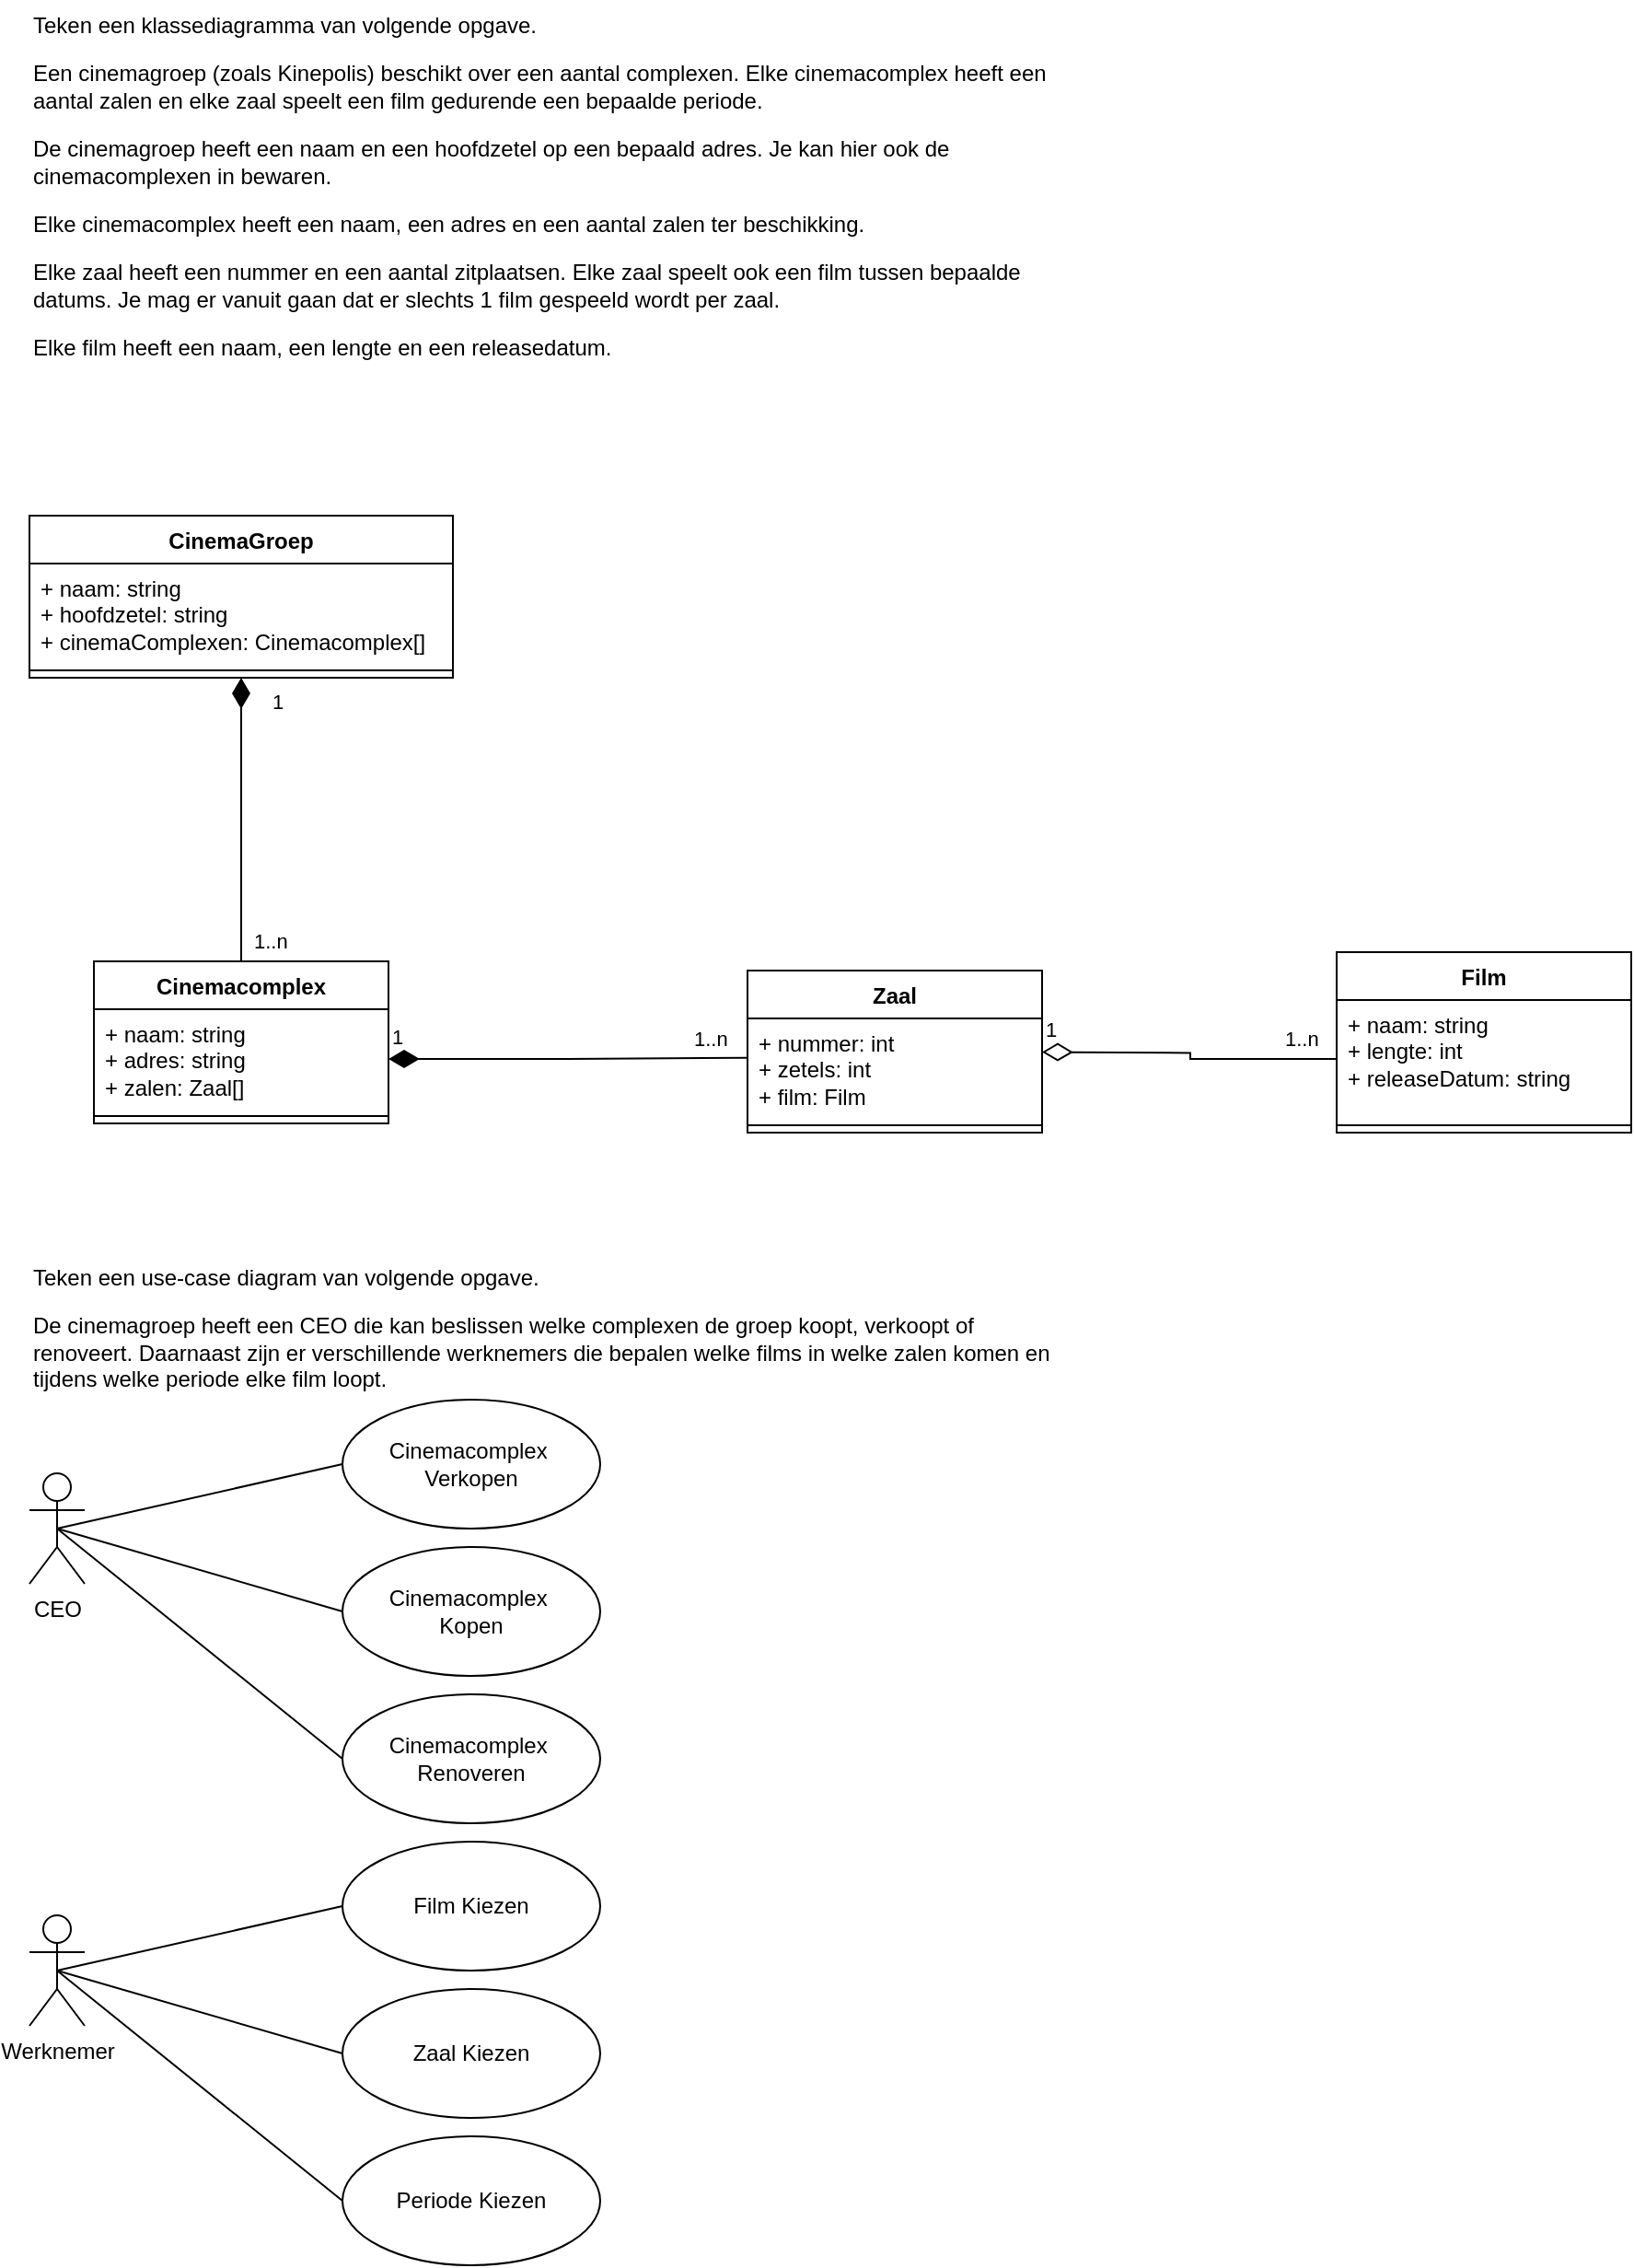 <mxfile version="24.7.17">
  <diagram name="Pagina-1" id="-HLTAEP1n0g5KLYHytub">
    <mxGraphModel dx="1434" dy="772" grid="1" gridSize="10" guides="1" tooltips="1" connect="1" arrows="1" fold="1" page="1" pageScale="1" pageWidth="827" pageHeight="1169" math="0" shadow="0">
      <root>
        <mxCell id="0" />
        <mxCell id="1" parent="0" />
        <mxCell id="JBFw4_qFPOQmY7HvdQZ--7" value="&lt;span class=&quot;fontstyle0&quot;&gt;Teken een klassediagramma van volgende opgave.&lt;p&gt;&lt;/p&gt;Een cinemagroep (zoals Kinepolis) beschikt over een aantal complexen. Elke cinemacomplex heeft een aantal zalen en elke zaal speelt een film gedurende een bepaalde periode.&lt;p&gt;&lt;/p&gt;De cinemagroep heeft een naam en een hoofdzetel op een bepaald adres. Je kan hier ook de cinemacomplexen in bewaren.&lt;p&gt;&lt;/p&gt;Elke cinemacomplex heeft een naam, een adres en een aantal zalen ter beschikking.&lt;/span&gt;&lt;p&gt;&lt;/p&gt;&lt;span class=&quot;fontstyle0&quot;&gt;Elke zaal heeft een nummer en een aantal zitplaatsen. Elke zaal speelt ook een film tussen bepaalde datums. Je mag er vanuit gaan dat er slechts 1 film gespeeld wordt per zaal.&lt;p&gt;&lt;/p&gt;Elke film heeft een naam, een lengte en een releasedatum.&lt;/span&gt; &#xa;&lt;br style=&quot;font-style: normal; font-variant: normal; font-weight: normal; letter-spacing: normal; line-height: normal; orphans: 2; text-align: -webkit-auto; text-indent: 0px; text-transform: none; white-space: normal; widows: 2; word-spacing: 0px; -webkit-text-size-adjust: auto; -webkit-text-stroke-width: 0px;&quot;&gt;" style="text;whiteSpace=wrap;html=1;" parent="1" vertex="1">
          <mxGeometry x="40" y="40" width="560" height="230" as="geometry" />
        </mxCell>
        <mxCell id="JBFw4_qFPOQmY7HvdQZ--8" value="Cinemacomplex" style="swimlane;fontStyle=1;align=center;verticalAlign=top;childLayout=stackLayout;horizontal=1;startSize=26;horizontalStack=0;resizeParent=1;resizeParentMax=0;resizeLast=0;collapsible=1;marginBottom=0;whiteSpace=wrap;html=1;" parent="1" vertex="1">
          <mxGeometry x="75" y="562" width="160" height="88" as="geometry">
            <mxRectangle x="210" y="400" width="100" height="30" as="alternateBounds" />
          </mxGeometry>
        </mxCell>
        <mxCell id="JBFw4_qFPOQmY7HvdQZ--9" value="+ naam: string&lt;div&gt;+ adres: string&lt;/div&gt;&lt;div&gt;+ zalen: Zaal[]&lt;/div&gt;" style="text;strokeColor=none;fillColor=none;align=left;verticalAlign=top;spacingLeft=4;spacingRight=4;overflow=hidden;rotatable=0;points=[[0,0.5],[1,0.5]];portConstraint=eastwest;whiteSpace=wrap;html=1;" parent="JBFw4_qFPOQmY7HvdQZ--8" vertex="1">
          <mxGeometry y="26" width="160" height="54" as="geometry" />
        </mxCell>
        <mxCell id="JBFw4_qFPOQmY7HvdQZ--10" value="" style="line;strokeWidth=1;fillColor=none;align=left;verticalAlign=middle;spacingTop=-1;spacingLeft=3;spacingRight=3;rotatable=0;labelPosition=right;points=[];portConstraint=eastwest;strokeColor=inherit;" parent="JBFw4_qFPOQmY7HvdQZ--8" vertex="1">
          <mxGeometry y="80" width="160" height="8" as="geometry" />
        </mxCell>
        <mxCell id="JBFw4_qFPOQmY7HvdQZ--16" value="Zaal" style="swimlane;fontStyle=1;align=center;verticalAlign=top;childLayout=stackLayout;horizontal=1;startSize=26;horizontalStack=0;resizeParent=1;resizeParentMax=0;resizeLast=0;collapsible=1;marginBottom=0;whiteSpace=wrap;html=1;" parent="1" vertex="1">
          <mxGeometry x="430" y="567" width="160" height="88" as="geometry" />
        </mxCell>
        <mxCell id="JBFw4_qFPOQmY7HvdQZ--17" value="+ nummer: int&lt;div&gt;+ zetels: int&lt;/div&gt;&lt;div&gt;+ film: Film&lt;/div&gt;" style="text;strokeColor=none;fillColor=none;align=left;verticalAlign=top;spacingLeft=4;spacingRight=4;overflow=hidden;rotatable=0;points=[[0,0.5],[1,0.5]];portConstraint=eastwest;whiteSpace=wrap;html=1;" parent="JBFw4_qFPOQmY7HvdQZ--16" vertex="1">
          <mxGeometry y="26" width="160" height="54" as="geometry" />
        </mxCell>
        <mxCell id="JBFw4_qFPOQmY7HvdQZ--18" value="" style="line;strokeWidth=1;fillColor=none;align=left;verticalAlign=middle;spacingTop=-1;spacingLeft=3;spacingRight=3;rotatable=0;labelPosition=right;points=[];portConstraint=eastwest;strokeColor=inherit;" parent="JBFw4_qFPOQmY7HvdQZ--16" vertex="1">
          <mxGeometry y="80" width="160" height="8" as="geometry" />
        </mxCell>
        <mxCell id="JBFw4_qFPOQmY7HvdQZ--20" value="Film" style="swimlane;fontStyle=1;align=center;verticalAlign=top;childLayout=stackLayout;horizontal=1;startSize=26;horizontalStack=0;resizeParent=1;resizeParentMax=0;resizeLast=0;collapsible=1;marginBottom=0;whiteSpace=wrap;html=1;" parent="1" vertex="1">
          <mxGeometry x="750" y="557" width="160" height="98" as="geometry" />
        </mxCell>
        <mxCell id="JBFw4_qFPOQmY7HvdQZ--21" value="+ naam: string&lt;br&gt;+ lengte: int&lt;br&gt;+ releaseDatum: string" style="text;strokeColor=none;fillColor=none;align=left;verticalAlign=top;spacingLeft=4;spacingRight=4;overflow=hidden;rotatable=0;points=[[0,0.5],[1,0.5]];portConstraint=eastwest;whiteSpace=wrap;html=1;" parent="JBFw4_qFPOQmY7HvdQZ--20" vertex="1">
          <mxGeometry y="26" width="160" height="64" as="geometry" />
        </mxCell>
        <mxCell id="JBFw4_qFPOQmY7HvdQZ--22" value="" style="line;strokeWidth=1;fillColor=none;align=left;verticalAlign=middle;spacingTop=-1;spacingLeft=3;spacingRight=3;rotatable=0;labelPosition=right;points=[];portConstraint=eastwest;strokeColor=inherit;" parent="JBFw4_qFPOQmY7HvdQZ--20" vertex="1">
          <mxGeometry y="90" width="160" height="8" as="geometry" />
        </mxCell>
        <mxCell id="JBFw4_qFPOQmY7HvdQZ--24" value="CinemaGroep" style="swimlane;fontStyle=1;align=center;verticalAlign=top;childLayout=stackLayout;horizontal=1;startSize=26;horizontalStack=0;resizeParent=1;resizeParentMax=0;resizeLast=0;collapsible=1;marginBottom=0;whiteSpace=wrap;html=1;" parent="1" vertex="1">
          <mxGeometry x="40" y="320" width="230" height="88" as="geometry">
            <mxRectangle x="210" y="400" width="100" height="30" as="alternateBounds" />
          </mxGeometry>
        </mxCell>
        <mxCell id="JBFw4_qFPOQmY7HvdQZ--25" value="+ naam: string&lt;div&gt;+ hoofdzetel: string&lt;/div&gt;&lt;div&gt;+ cinemaComplexen: Cinemacomplex[]&lt;/div&gt;" style="text;strokeColor=none;fillColor=none;align=left;verticalAlign=top;spacingLeft=4;spacingRight=4;overflow=hidden;rotatable=0;points=[[0,0.5],[1,0.5]];portConstraint=eastwest;whiteSpace=wrap;html=1;" parent="JBFw4_qFPOQmY7HvdQZ--24" vertex="1">
          <mxGeometry y="26" width="230" height="54" as="geometry" />
        </mxCell>
        <mxCell id="JBFw4_qFPOQmY7HvdQZ--26" value="" style="line;strokeWidth=1;fillColor=none;align=left;verticalAlign=middle;spacingTop=-1;spacingLeft=3;spacingRight=3;rotatable=0;labelPosition=right;points=[];portConstraint=eastwest;strokeColor=inherit;" parent="JBFw4_qFPOQmY7HvdQZ--24" vertex="1">
          <mxGeometry y="80" width="230" height="8" as="geometry" />
        </mxCell>
        <mxCell id="JBFw4_qFPOQmY7HvdQZ--46" value="1" style="endArrow=none;html=1;endSize=12;startArrow=diamondThin;startSize=14;startFill=1;edgeStyle=orthogonalEdgeStyle;align=left;verticalAlign=bottom;rounded=0;exitX=0.5;exitY=1;exitDx=0;exitDy=0;entryX=0.5;entryY=0;entryDx=0;entryDy=0;endFill=0;" parent="1" source="JBFw4_qFPOQmY7HvdQZ--24" target="JBFw4_qFPOQmY7HvdQZ--8" edge="1">
          <mxGeometry x="-0.714" y="15" relative="1" as="geometry">
            <mxPoint x="330" y="490" as="sourcePoint" />
            <mxPoint x="490" y="490" as="targetPoint" />
            <mxPoint as="offset" />
          </mxGeometry>
        </mxCell>
        <mxCell id="JBFw4_qFPOQmY7HvdQZ--47" value="1" style="endArrow=none;html=1;endSize=12;startArrow=diamondThin;startSize=14;startFill=1;edgeStyle=orthogonalEdgeStyle;align=left;verticalAlign=bottom;rounded=0;exitX=1;exitY=0.5;exitDx=0;exitDy=0;entryX=-0.001;entryY=0.396;entryDx=0;entryDy=0;entryPerimeter=0;endFill=0;" parent="1" source="JBFw4_qFPOQmY7HvdQZ--9" target="JBFw4_qFPOQmY7HvdQZ--17" edge="1">
          <mxGeometry x="-1" y="3" relative="1" as="geometry">
            <mxPoint x="350" y="530" as="sourcePoint" />
            <mxPoint x="510" y="530" as="targetPoint" />
          </mxGeometry>
        </mxCell>
        <mxCell id="JBFw4_qFPOQmY7HvdQZ--51" value="1" style="endArrow=none;html=1;endSize=12;startArrow=diamondThin;startSize=14;startFill=0;edgeStyle=orthogonalEdgeStyle;align=left;verticalAlign=bottom;rounded=0;exitX=1;exitY=0.5;exitDx=0;exitDy=0;entryX=0;entryY=0.5;entryDx=0;entryDy=0;endFill=0;" parent="1" target="JBFw4_qFPOQmY7HvdQZ--21" edge="1">
          <mxGeometry x="-1" y="3" relative="1" as="geometry">
            <mxPoint x="590" y="611.24" as="sourcePoint" />
            <mxPoint x="785" y="610.24" as="targetPoint" />
          </mxGeometry>
        </mxCell>
        <mxCell id="JBFw4_qFPOQmY7HvdQZ--55" value="&lt;span class=&quot;fontstyle0&quot;&gt;Teken een use-case diagram van volgende opgave.&lt;p&gt;&lt;/p&gt;De cinemagroep heeft een CEO die kan beslissen welke complexen de groep koopt, verkoopt of renoveert. Daarnaast zijn er verschillende werknemers die bepalen welke films in welke zalen komen en tijdens welke periode elke film loopt.&lt;/span&gt; &#xa;&lt;br style=&quot;font-style: normal; font-variant: normal; font-weight: normal; letter-spacing: normal; line-height: normal; orphans: 2; text-align: -webkit-auto; text-indent: 0px; text-transform: none; white-space: normal; widows: 2; word-spacing: 0px; -webkit-text-size-adjust: auto; -webkit-text-stroke-width: 0px;&quot;&gt;" style="text;whiteSpace=wrap;html=1;" parent="1" vertex="1">
          <mxGeometry x="40" y="720" width="560" height="110" as="geometry" />
        </mxCell>
        <mxCell id="JBFw4_qFPOQmY7HvdQZ--86" value="&lt;span style=&quot;font-size: 11px; text-wrap: nowrap; background-color: rgb(255, 255, 255);&quot;&gt;1..n&lt;/span&gt;" style="text;whiteSpace=wrap;html=1;" parent="1" vertex="1">
          <mxGeometry x="160" y="537" width="30" height="20" as="geometry" />
        </mxCell>
        <mxCell id="JBFw4_qFPOQmY7HvdQZ--87" value="&lt;span style=&quot;font-size: 11px; text-wrap: nowrap; background-color: rgb(255, 255, 255);&quot;&gt;1..n&lt;/span&gt;" style="text;whiteSpace=wrap;html=1;" parent="1" vertex="1">
          <mxGeometry x="399" y="590" width="30" height="20" as="geometry" />
        </mxCell>
        <mxCell id="JBFw4_qFPOQmY7HvdQZ--88" value="&lt;span style=&quot;font-size: 11px; text-wrap: nowrap; background-color: rgb(255, 255, 255);&quot;&gt;1..n&lt;/span&gt;" style="text;whiteSpace=wrap;html=1;" parent="1" vertex="1">
          <mxGeometry x="720" y="590" width="30" height="20" as="geometry" />
        </mxCell>
        <mxCell id="JBFw4_qFPOQmY7HvdQZ--89" value="CEO" style="shape=umlActor;verticalLabelPosition=bottom;verticalAlign=top;html=1;" parent="1" vertex="1">
          <mxGeometry x="40" y="840" width="30" height="60" as="geometry" />
        </mxCell>
        <mxCell id="JBFw4_qFPOQmY7HvdQZ--91" value="Cinemacomplex&amp;nbsp;&lt;br&gt;Verkopen" style="ellipse;whiteSpace=wrap;html=1;" parent="1" vertex="1">
          <mxGeometry x="210" y="800" width="140" height="70" as="geometry" />
        </mxCell>
        <mxCell id="JBFw4_qFPOQmY7HvdQZ--92" value="Cinemacomplex&amp;nbsp;&lt;br&gt;Kopen" style="ellipse;whiteSpace=wrap;html=1;" parent="1" vertex="1">
          <mxGeometry x="210" y="880" width="140" height="70" as="geometry" />
        </mxCell>
        <mxCell id="JBFw4_qFPOQmY7HvdQZ--93" value="Cinemacomplex&amp;nbsp;&lt;br&gt;Renoveren" style="ellipse;whiteSpace=wrap;html=1;" parent="1" vertex="1">
          <mxGeometry x="210" y="960" width="140" height="70" as="geometry" />
        </mxCell>
        <mxCell id="JBFw4_qFPOQmY7HvdQZ--97" value="" style="endArrow=none;html=1;rounded=0;entryX=0;entryY=0.5;entryDx=0;entryDy=0;exitX=0.5;exitY=0.5;exitDx=0;exitDy=0;exitPerimeter=0;" parent="1" source="JBFw4_qFPOQmY7HvdQZ--89" target="JBFw4_qFPOQmY7HvdQZ--91" edge="1">
          <mxGeometry width="50" height="50" relative="1" as="geometry">
            <mxPoint x="80" y="880" as="sourcePoint" />
            <mxPoint x="310" y="870" as="targetPoint" />
          </mxGeometry>
        </mxCell>
        <mxCell id="JBFw4_qFPOQmY7HvdQZ--98" value="" style="endArrow=none;html=1;rounded=0;entryX=0;entryY=0.5;entryDx=0;entryDy=0;exitX=0.5;exitY=0.5;exitDx=0;exitDy=0;exitPerimeter=0;" parent="1" source="JBFw4_qFPOQmY7HvdQZ--89" target="JBFw4_qFPOQmY7HvdQZ--92" edge="1">
          <mxGeometry width="50" height="50" relative="1" as="geometry">
            <mxPoint x="65" y="880" as="sourcePoint" />
            <mxPoint x="220" y="845" as="targetPoint" />
          </mxGeometry>
        </mxCell>
        <mxCell id="JBFw4_qFPOQmY7HvdQZ--99" value="" style="endArrow=none;html=1;rounded=0;entryX=0;entryY=0.5;entryDx=0;entryDy=0;exitX=0.5;exitY=0.5;exitDx=0;exitDy=0;exitPerimeter=0;" parent="1" source="JBFw4_qFPOQmY7HvdQZ--89" target="JBFw4_qFPOQmY7HvdQZ--93" edge="1">
          <mxGeometry width="50" height="50" relative="1" as="geometry">
            <mxPoint x="75" y="890" as="sourcePoint" />
            <mxPoint x="230" y="855" as="targetPoint" />
          </mxGeometry>
        </mxCell>
        <mxCell id="JBFw4_qFPOQmY7HvdQZ--102" value="Werknemer" style="shape=umlActor;verticalLabelPosition=bottom;verticalAlign=top;html=1;" parent="1" vertex="1">
          <mxGeometry x="40" y="1080" width="30" height="60" as="geometry" />
        </mxCell>
        <mxCell id="JBFw4_qFPOQmY7HvdQZ--103" value="Film Kiezen" style="ellipse;whiteSpace=wrap;html=1;" parent="1" vertex="1">
          <mxGeometry x="210" y="1040" width="140" height="70" as="geometry" />
        </mxCell>
        <mxCell id="JBFw4_qFPOQmY7HvdQZ--104" value="Zaal Kiezen" style="ellipse;whiteSpace=wrap;html=1;" parent="1" vertex="1">
          <mxGeometry x="210" y="1120" width="140" height="70" as="geometry" />
        </mxCell>
        <mxCell id="JBFw4_qFPOQmY7HvdQZ--105" value="Periode Kiezen" style="ellipse;whiteSpace=wrap;html=1;" parent="1" vertex="1">
          <mxGeometry x="210" y="1200" width="140" height="70" as="geometry" />
        </mxCell>
        <mxCell id="JBFw4_qFPOQmY7HvdQZ--106" value="" style="endArrow=none;html=1;rounded=0;entryX=0;entryY=0.5;entryDx=0;entryDy=0;exitX=0.5;exitY=0.5;exitDx=0;exitDy=0;exitPerimeter=0;" parent="1" source="JBFw4_qFPOQmY7HvdQZ--102" target="JBFw4_qFPOQmY7HvdQZ--103" edge="1">
          <mxGeometry width="50" height="50" relative="1" as="geometry">
            <mxPoint x="80" y="1120" as="sourcePoint" />
            <mxPoint x="310" y="1110" as="targetPoint" />
          </mxGeometry>
        </mxCell>
        <mxCell id="JBFw4_qFPOQmY7HvdQZ--107" value="" style="endArrow=none;html=1;rounded=0;entryX=0;entryY=0.5;entryDx=0;entryDy=0;exitX=0.5;exitY=0.5;exitDx=0;exitDy=0;exitPerimeter=0;" parent="1" source="JBFw4_qFPOQmY7HvdQZ--102" target="JBFw4_qFPOQmY7HvdQZ--104" edge="1">
          <mxGeometry width="50" height="50" relative="1" as="geometry">
            <mxPoint x="65" y="1120" as="sourcePoint" />
            <mxPoint x="220" y="1085" as="targetPoint" />
          </mxGeometry>
        </mxCell>
        <mxCell id="JBFw4_qFPOQmY7HvdQZ--108" value="" style="endArrow=none;html=1;rounded=0;entryX=0;entryY=0.5;entryDx=0;entryDy=0;exitX=0.5;exitY=0.5;exitDx=0;exitDy=0;exitPerimeter=0;" parent="1" source="JBFw4_qFPOQmY7HvdQZ--102" target="JBFw4_qFPOQmY7HvdQZ--105" edge="1">
          <mxGeometry width="50" height="50" relative="1" as="geometry">
            <mxPoint x="75" y="1130" as="sourcePoint" />
            <mxPoint x="230" y="1095" as="targetPoint" />
          </mxGeometry>
        </mxCell>
      </root>
    </mxGraphModel>
  </diagram>
</mxfile>
